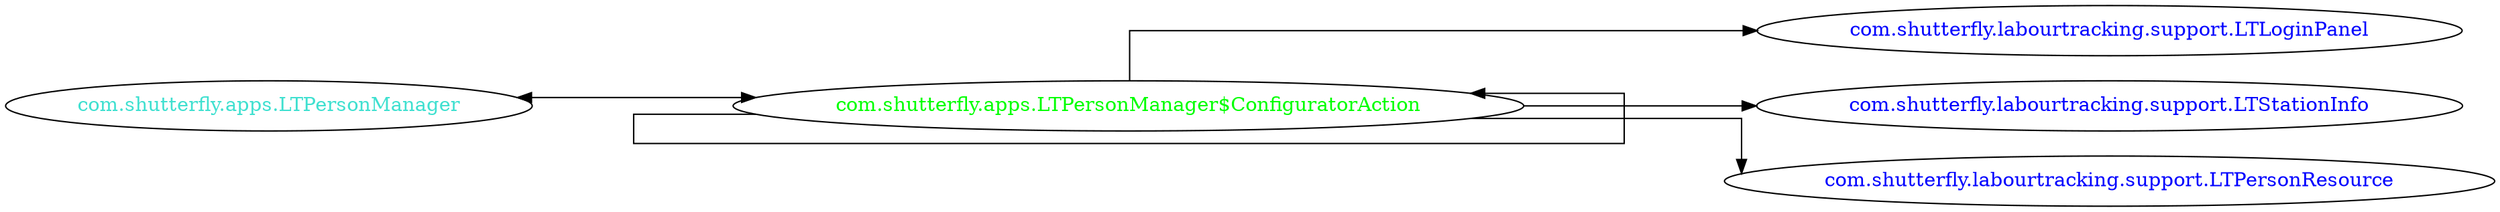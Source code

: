 digraph dependencyGraph {
 concentrate=true;
 ranksep="2.0";
 rankdir="LR"; 
 splines="ortho";
"com.shutterfly.apps.LTPersonManager$ConfiguratorAction" [fontcolor="red"];
"com.shutterfly.labourtracking.support.LTLoginPanel" [ fontcolor="blue" ];
"com.shutterfly.apps.LTPersonManager$ConfiguratorAction"->"com.shutterfly.labourtracking.support.LTLoginPanel";
"com.shutterfly.labourtracking.support.LTStationInfo" [ fontcolor="blue" ];
"com.shutterfly.apps.LTPersonManager$ConfiguratorAction"->"com.shutterfly.labourtracking.support.LTStationInfo";
"com.shutterfly.labourtracking.support.LTPersonResource" [ fontcolor="blue" ];
"com.shutterfly.apps.LTPersonManager$ConfiguratorAction"->"com.shutterfly.labourtracking.support.LTPersonResource";
"com.shutterfly.apps.LTPersonManager$ConfiguratorAction" [ fontcolor="green" ];
"com.shutterfly.apps.LTPersonManager$ConfiguratorAction"->"com.shutterfly.apps.LTPersonManager$ConfiguratorAction";
"com.shutterfly.apps.LTPersonManager" [ fontcolor="turquoise" ];
"com.shutterfly.apps.LTPersonManager"->"com.shutterfly.apps.LTPersonManager$ConfiguratorAction" [dir=both];
}